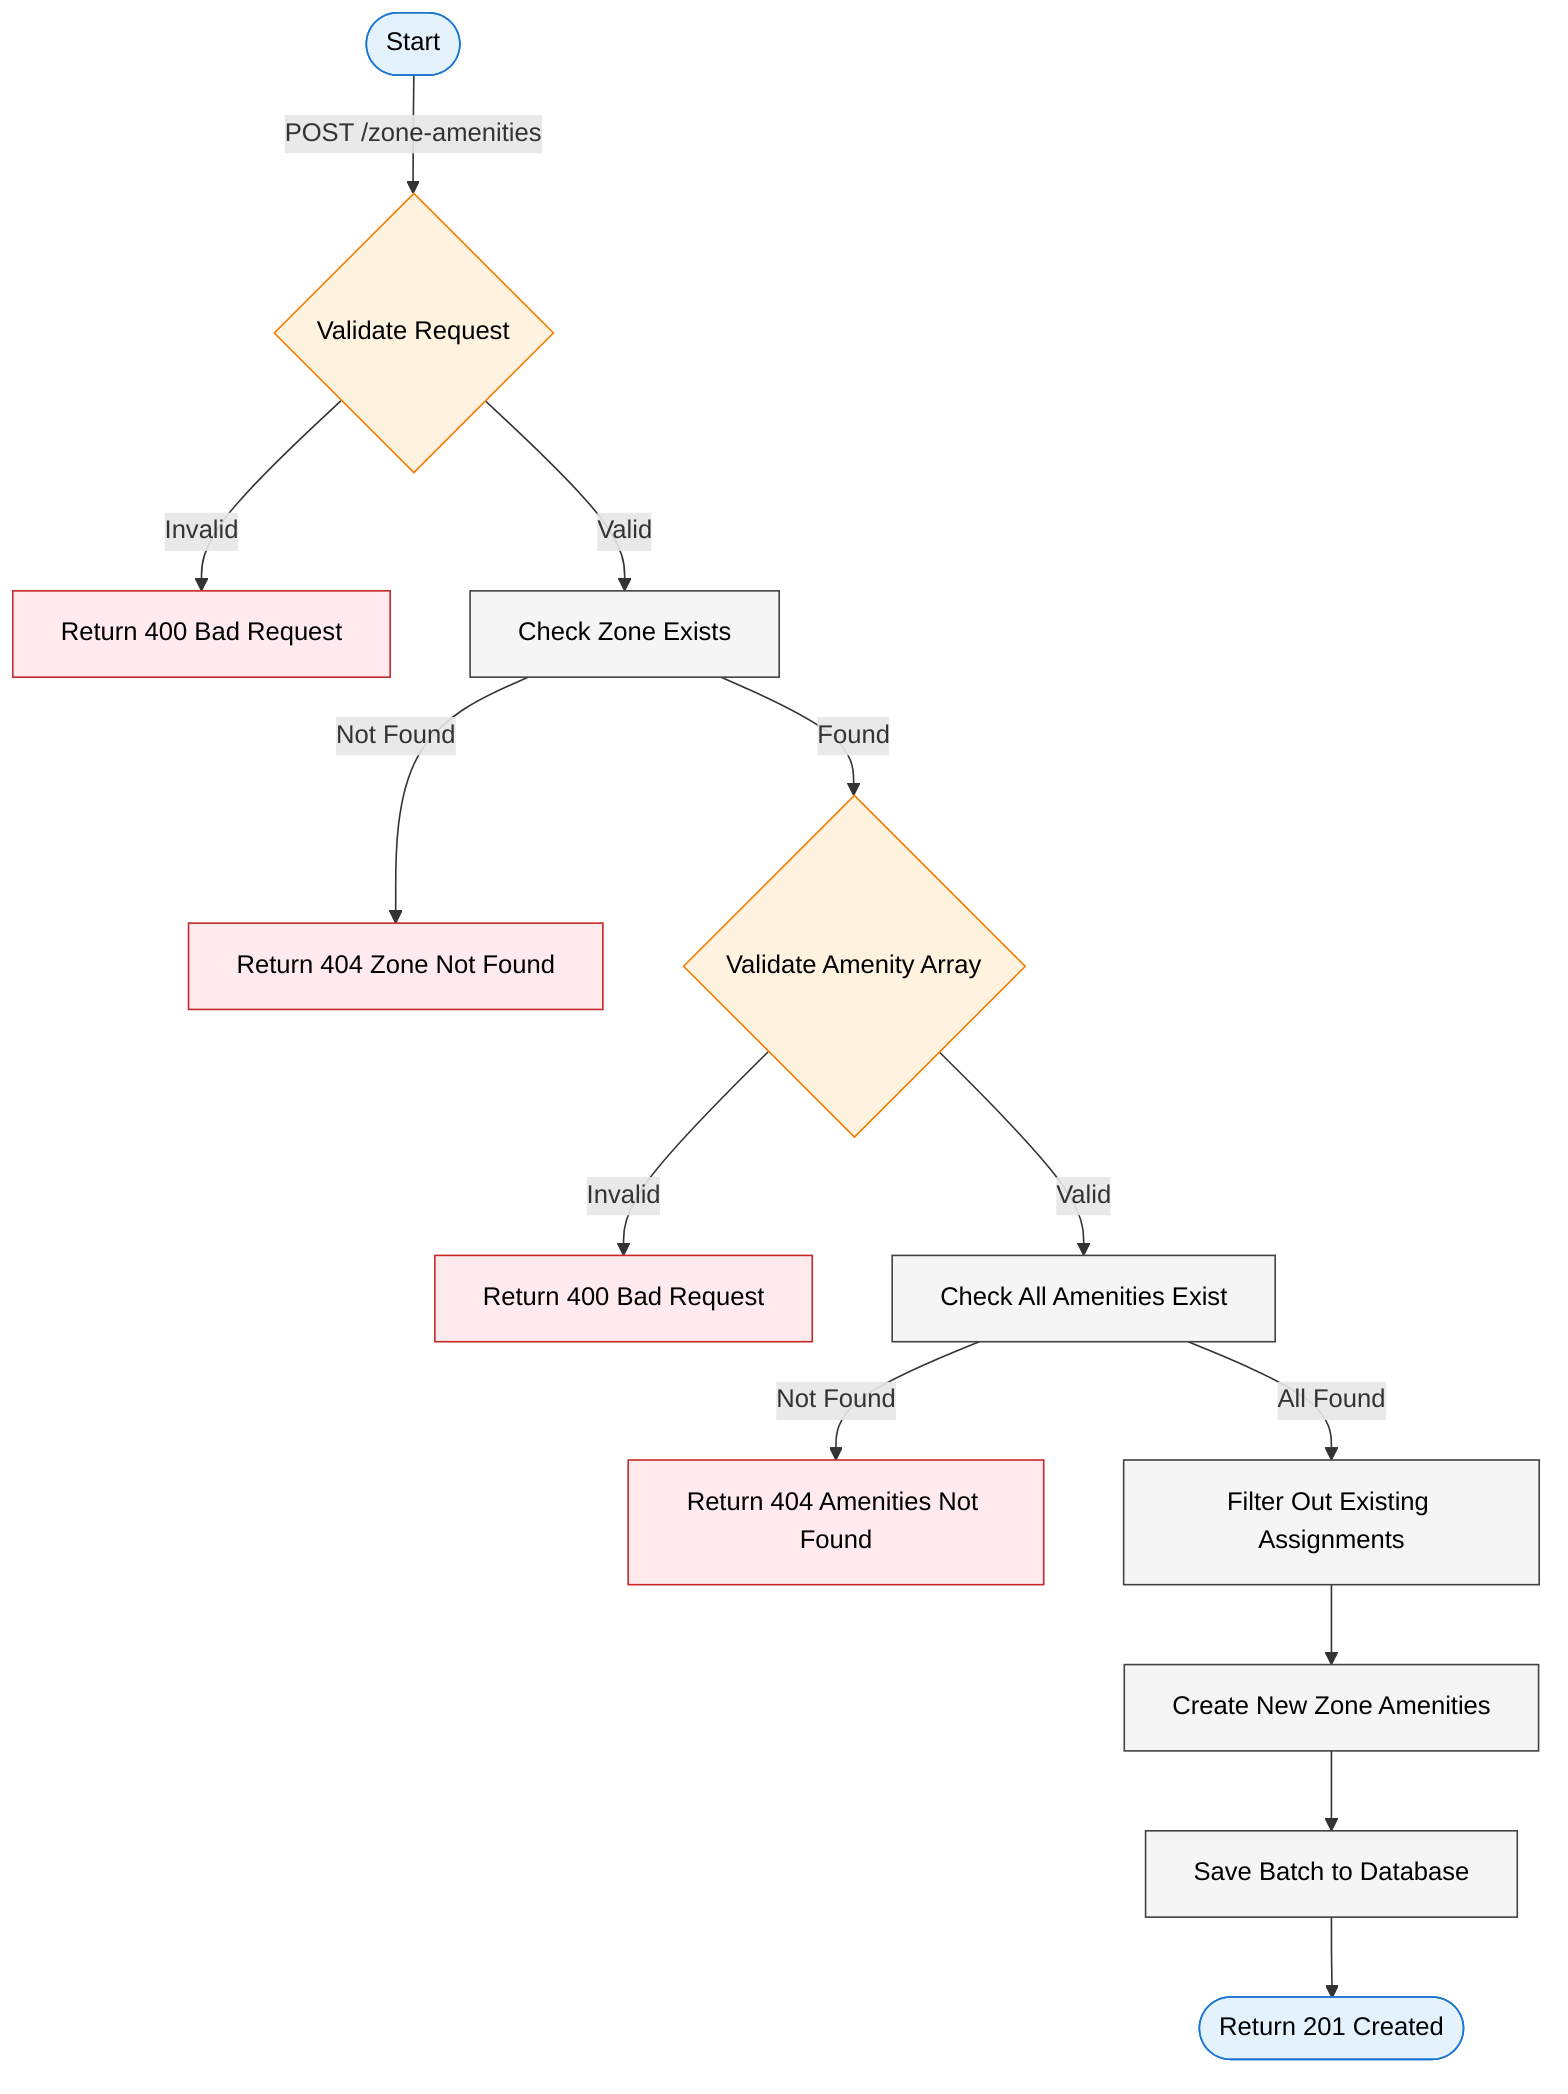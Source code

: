 graph TD
%% Main Flow
    Start([Start]) -->|POST /zone-amenities| ValidateRequest{Validate Request}
    ValidateRequest -->|Invalid| HandleError[Return 400 Bad Request]

    ValidateRequest -->|Valid| CheckZone[Check Zone Exists]
    CheckZone -->|Not Found| HandleZoneError[Return 404 Zone Not Found]

    CheckZone -->|Found| ValidateAmenities{Validate Amenity Array}
    ValidateAmenities -->|Invalid| HandleAmenityError[Return 400 Bad Request]

    ValidateAmenities -->|Valid| CheckAmenities[Check All Amenities Exist]
    CheckAmenities -->|Not Found| HandleNotFoundError[Return 404 Amenities Not Found]

    CheckAmenities -->|All Found| FilterDuplicates[Filter Out Existing Assignments]
    FilterDuplicates --> CreateAssignments[Create New Zone Amenities]
    CreateAssignments --> SaveBatch[Save Batch to Database]
    SaveBatch --> Success([Return 201 Created])

%% Style Definitions
    classDef start_end fill:#e3f2fd,stroke:#1976d2,color:black
    classDef process fill:#f5f5f5,stroke:#424242,color:black
    classDef validation fill:#fff3e0,stroke:#f57c00,color:black
    classDef error fill:#ffebee,stroke:#c62828,color:black

%% Apply Styles
    class Start,Success start_end
    class CheckZone,FilterDuplicates,CreateAssignments,SaveBatch,CheckAmenities process
    class ValidateRequest,ValidateAmenities validation
    class HandleError,HandleZoneError,HandleAmenityError,HandleNotFoundError error